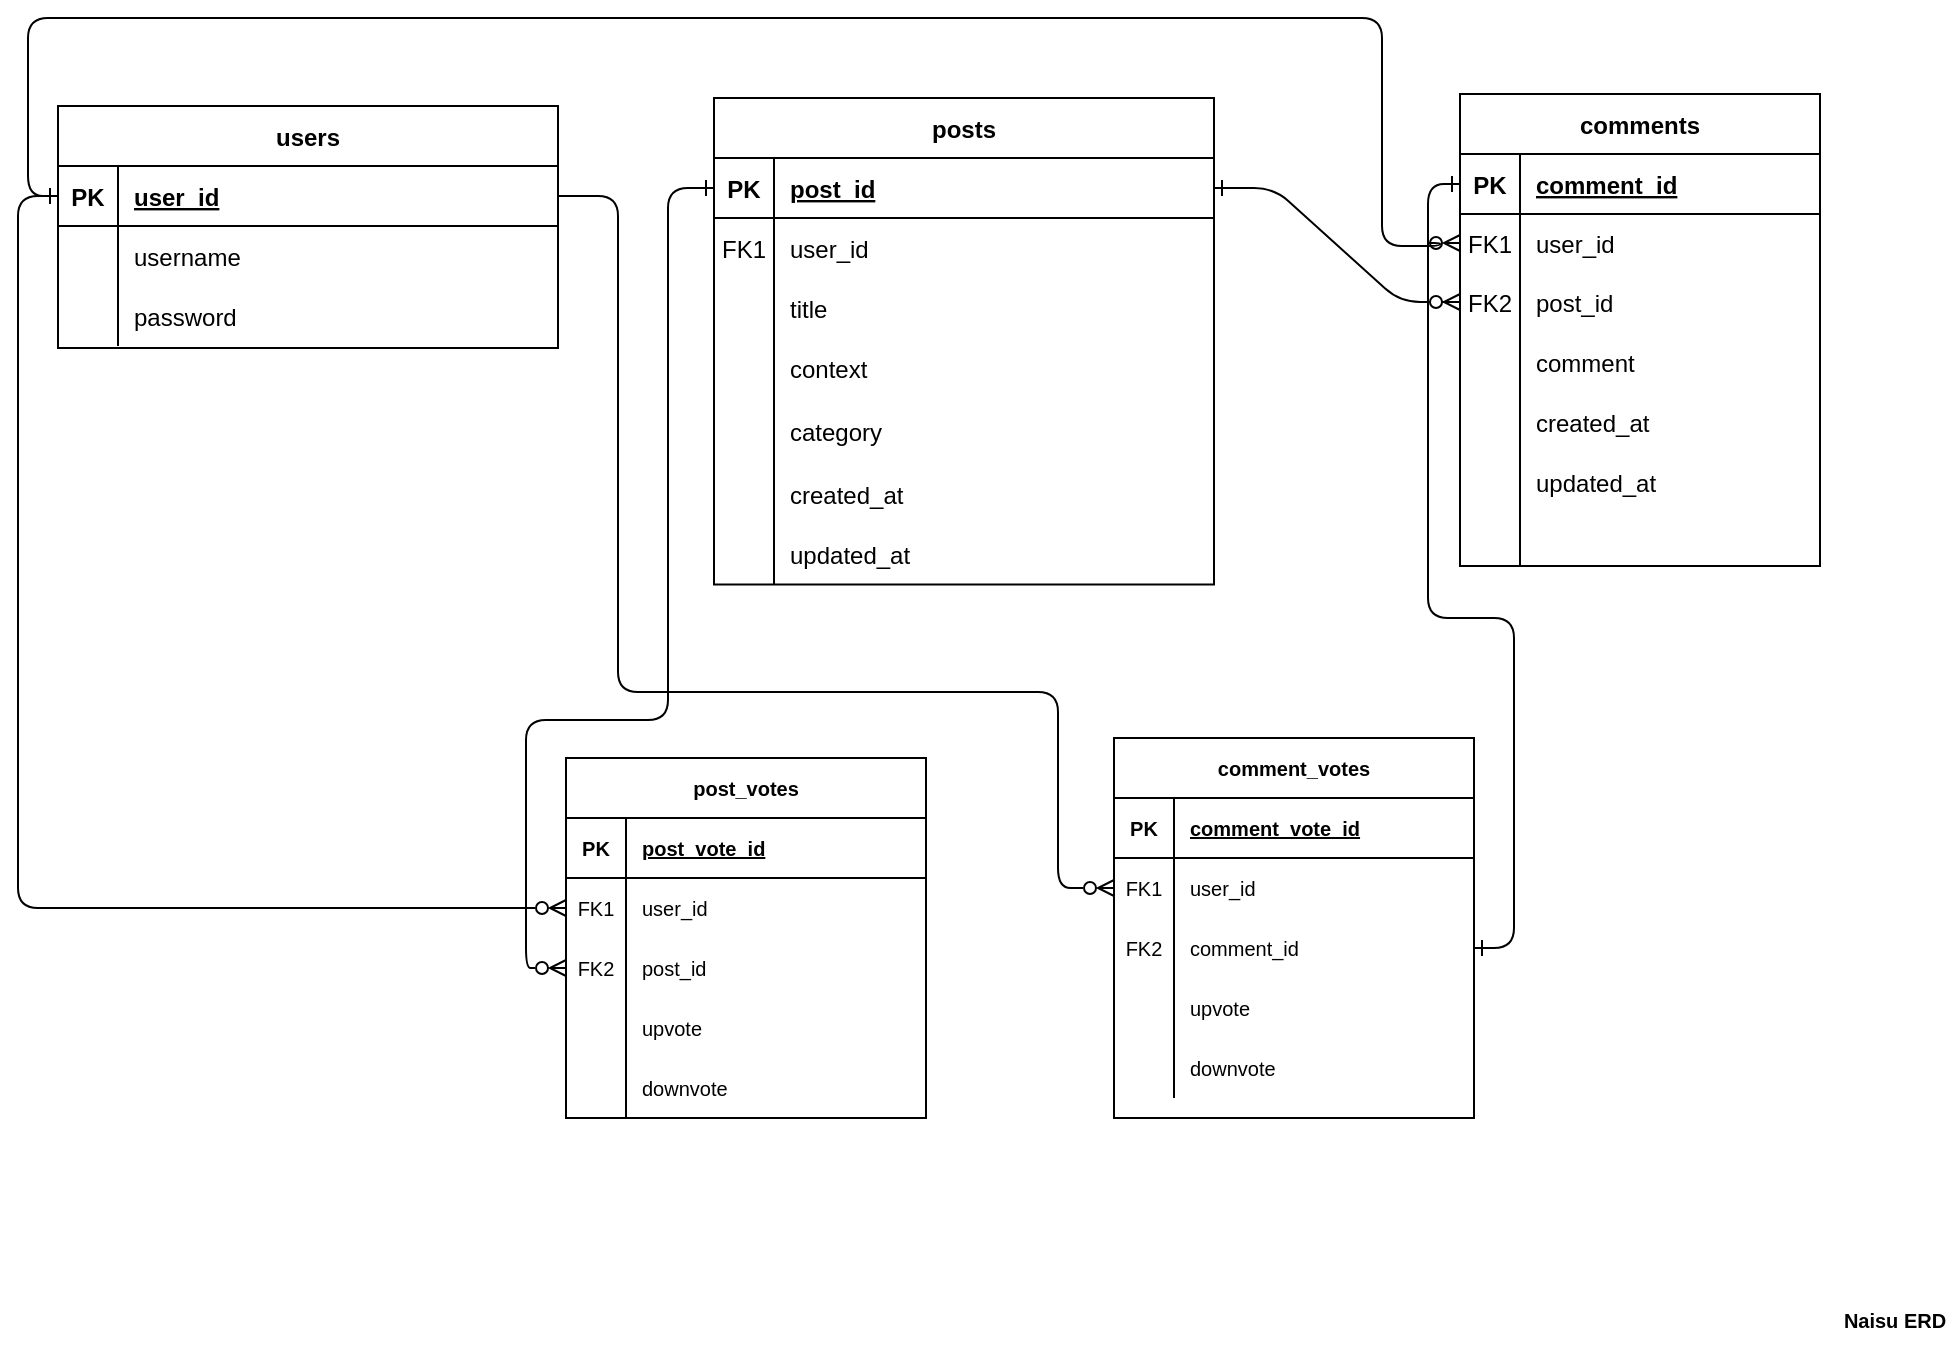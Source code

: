 <mxfile version="20.5.1" type="github">
  <diagram id="R2lEEEUBdFMjLlhIrx00" name="Page-1">
    <mxGraphModel dx="1069" dy="570" grid="0" gridSize="10" guides="1" tooltips="1" connect="1" arrows="1" fold="1" page="1" pageScale="1" pageWidth="1169" pageHeight="827" math="0" shadow="0" extFonts="Permanent Marker^https://fonts.googleapis.com/css?family=Permanent+Marker">
      <root>
        <mxCell id="0" />
        <mxCell id="1" parent="0" />
        <mxCell id="C-vyLk0tnHw3VtMMgP7b-12" value="" style="edgeStyle=entityRelationEdgeStyle;endArrow=ERzeroToMany;startArrow=ERone;endFill=1;startFill=0;" parent="1" source="C-vyLk0tnHw3VtMMgP7b-3" target="EDgU0ChwDYXSACMN1aOA-59" edge="1">
          <mxGeometry width="100" height="100" relative="1" as="geometry">
            <mxPoint x="651" y="283" as="sourcePoint" />
            <mxPoint x="1031.0" y="638" as="targetPoint" />
          </mxGeometry>
        </mxCell>
        <mxCell id="C-vyLk0tnHw3VtMMgP7b-2" value="posts" style="shape=table;startSize=30;container=1;collapsible=1;childLayout=tableLayout;fixedRows=1;rowLines=0;fontStyle=1;align=center;resizeLast=1;" parent="1" vertex="1">
          <mxGeometry x="486" y="164" width="250" height="243.25" as="geometry" />
        </mxCell>
        <mxCell id="C-vyLk0tnHw3VtMMgP7b-3" value="" style="shape=partialRectangle;collapsible=0;dropTarget=0;pointerEvents=0;fillColor=none;points=[[0,0.5],[1,0.5]];portConstraint=eastwest;top=0;left=0;right=0;bottom=1;" parent="C-vyLk0tnHw3VtMMgP7b-2" vertex="1">
          <mxGeometry y="30" width="250" height="30" as="geometry" />
        </mxCell>
        <mxCell id="C-vyLk0tnHw3VtMMgP7b-4" value="PK" style="shape=partialRectangle;overflow=hidden;connectable=0;fillColor=none;top=0;left=0;bottom=0;right=0;fontStyle=1;" parent="C-vyLk0tnHw3VtMMgP7b-3" vertex="1">
          <mxGeometry width="30" height="30" as="geometry">
            <mxRectangle width="30" height="30" as="alternateBounds" />
          </mxGeometry>
        </mxCell>
        <mxCell id="C-vyLk0tnHw3VtMMgP7b-5" value="post_id" style="shape=partialRectangle;overflow=hidden;connectable=0;fillColor=none;top=0;left=0;bottom=0;right=0;align=left;spacingLeft=6;fontStyle=5;" parent="C-vyLk0tnHw3VtMMgP7b-3" vertex="1">
          <mxGeometry x="30" width="220" height="30" as="geometry">
            <mxRectangle width="220" height="30" as="alternateBounds" />
          </mxGeometry>
        </mxCell>
        <mxCell id="C-vyLk0tnHw3VtMMgP7b-6" value="" style="shape=partialRectangle;collapsible=0;dropTarget=0;pointerEvents=0;fillColor=none;points=[[0,0.5],[1,0.5]];portConstraint=eastwest;top=0;left=0;right=0;bottom=0;" parent="C-vyLk0tnHw3VtMMgP7b-2" vertex="1">
          <mxGeometry y="60" width="250" height="30" as="geometry" />
        </mxCell>
        <mxCell id="C-vyLk0tnHw3VtMMgP7b-7" value="FK1" style="shape=partialRectangle;overflow=hidden;connectable=0;fillColor=none;top=0;left=0;bottom=0;right=0;" parent="C-vyLk0tnHw3VtMMgP7b-6" vertex="1">
          <mxGeometry width="30" height="30" as="geometry">
            <mxRectangle width="30" height="30" as="alternateBounds" />
          </mxGeometry>
        </mxCell>
        <mxCell id="C-vyLk0tnHw3VtMMgP7b-8" value="user_id" style="shape=partialRectangle;overflow=hidden;connectable=0;fillColor=none;top=0;left=0;bottom=0;right=0;align=left;spacingLeft=6;" parent="C-vyLk0tnHw3VtMMgP7b-6" vertex="1">
          <mxGeometry x="30" width="220" height="30" as="geometry">
            <mxRectangle width="220" height="30" as="alternateBounds" />
          </mxGeometry>
        </mxCell>
        <mxCell id="C-vyLk0tnHw3VtMMgP7b-9" value="" style="shape=partialRectangle;collapsible=0;dropTarget=0;pointerEvents=0;fillColor=none;points=[[0,0.5],[1,0.5]];portConstraint=eastwest;top=0;left=0;right=0;bottom=0;" parent="C-vyLk0tnHw3VtMMgP7b-2" vertex="1">
          <mxGeometry y="90" width="250" height="30" as="geometry" />
        </mxCell>
        <mxCell id="C-vyLk0tnHw3VtMMgP7b-10" value="" style="shape=partialRectangle;overflow=hidden;connectable=0;fillColor=none;top=0;left=0;bottom=0;right=0;" parent="C-vyLk0tnHw3VtMMgP7b-9" vertex="1">
          <mxGeometry width="30" height="30" as="geometry">
            <mxRectangle width="30" height="30" as="alternateBounds" />
          </mxGeometry>
        </mxCell>
        <mxCell id="C-vyLk0tnHw3VtMMgP7b-11" value="title" style="shape=partialRectangle;overflow=hidden;connectable=0;fillColor=none;top=0;left=0;bottom=0;right=0;align=left;spacingLeft=6;" parent="C-vyLk0tnHw3VtMMgP7b-9" vertex="1">
          <mxGeometry x="30" width="220" height="30" as="geometry">
            <mxRectangle width="220" height="30" as="alternateBounds" />
          </mxGeometry>
        </mxCell>
        <mxCell id="EDgU0ChwDYXSACMN1aOA-17" value="" style="shape=tableRow;horizontal=0;startSize=0;swimlaneHead=0;swimlaneBody=0;fillColor=none;collapsible=0;dropTarget=0;points=[[0,0.5],[1,0.5]];portConstraint=eastwest;top=0;left=0;right=0;bottom=0;" parent="C-vyLk0tnHw3VtMMgP7b-2" vertex="1">
          <mxGeometry y="120" width="250" height="30" as="geometry" />
        </mxCell>
        <mxCell id="EDgU0ChwDYXSACMN1aOA-18" value="" style="shape=partialRectangle;connectable=0;fillColor=none;top=0;left=0;bottom=0;right=0;editable=1;overflow=hidden;" parent="EDgU0ChwDYXSACMN1aOA-17" vertex="1">
          <mxGeometry width="30" height="30" as="geometry">
            <mxRectangle width="30" height="30" as="alternateBounds" />
          </mxGeometry>
        </mxCell>
        <mxCell id="EDgU0ChwDYXSACMN1aOA-19" value="context" style="shape=partialRectangle;connectable=0;fillColor=none;top=0;left=0;bottom=0;right=0;align=left;spacingLeft=6;overflow=hidden;" parent="EDgU0ChwDYXSACMN1aOA-17" vertex="1">
          <mxGeometry x="30" width="220" height="30" as="geometry">
            <mxRectangle width="220" height="30" as="alternateBounds" />
          </mxGeometry>
        </mxCell>
        <mxCell id="EDgU0ChwDYXSACMN1aOA-46" value="" style="shape=tableRow;horizontal=0;startSize=0;swimlaneHead=0;swimlaneBody=0;fillColor=none;collapsible=0;dropTarget=0;points=[[0,0.5],[1,0.5]];portConstraint=eastwest;top=0;left=0;right=0;bottom=0;" parent="C-vyLk0tnHw3VtMMgP7b-2" vertex="1">
          <mxGeometry y="150" width="250" height="33" as="geometry" />
        </mxCell>
        <mxCell id="EDgU0ChwDYXSACMN1aOA-47" value="" style="shape=partialRectangle;connectable=0;fillColor=none;top=0;left=0;bottom=0;right=0;editable=1;overflow=hidden;" parent="EDgU0ChwDYXSACMN1aOA-46" vertex="1">
          <mxGeometry width="30" height="33" as="geometry">
            <mxRectangle width="30" height="33" as="alternateBounds" />
          </mxGeometry>
        </mxCell>
        <mxCell id="EDgU0ChwDYXSACMN1aOA-48" value="category" style="shape=partialRectangle;connectable=0;fillColor=none;top=0;left=0;bottom=0;right=0;align=left;spacingLeft=6;overflow=hidden;" parent="EDgU0ChwDYXSACMN1aOA-46" vertex="1">
          <mxGeometry x="30" width="220" height="33" as="geometry">
            <mxRectangle width="220" height="33" as="alternateBounds" />
          </mxGeometry>
        </mxCell>
        <mxCell id="EDgU0ChwDYXSACMN1aOA-37" value="" style="shape=tableRow;horizontal=0;startSize=0;swimlaneHead=0;swimlaneBody=0;fillColor=none;collapsible=0;dropTarget=0;points=[[0,0.5],[1,0.5]];portConstraint=eastwest;top=0;left=0;right=0;bottom=0;" parent="C-vyLk0tnHw3VtMMgP7b-2" vertex="1">
          <mxGeometry y="183" width="250" height="30" as="geometry" />
        </mxCell>
        <mxCell id="EDgU0ChwDYXSACMN1aOA-38" value="" style="shape=partialRectangle;connectable=0;fillColor=none;top=0;left=0;bottom=0;right=0;editable=1;overflow=hidden;" parent="EDgU0ChwDYXSACMN1aOA-37" vertex="1">
          <mxGeometry width="30" height="30" as="geometry">
            <mxRectangle width="30" height="30" as="alternateBounds" />
          </mxGeometry>
        </mxCell>
        <mxCell id="EDgU0ChwDYXSACMN1aOA-39" value="created_at" style="shape=partialRectangle;connectable=0;fillColor=none;top=0;left=0;bottom=0;right=0;align=left;spacingLeft=6;overflow=hidden;" parent="EDgU0ChwDYXSACMN1aOA-37" vertex="1">
          <mxGeometry x="30" width="220" height="30" as="geometry">
            <mxRectangle width="220" height="30" as="alternateBounds" />
          </mxGeometry>
        </mxCell>
        <mxCell id="EDgU0ChwDYXSACMN1aOA-40" value="" style="shape=tableRow;horizontal=0;startSize=0;swimlaneHead=0;swimlaneBody=0;fillColor=none;collapsible=0;dropTarget=0;points=[[0,0.5],[1,0.5]];portConstraint=eastwest;top=0;left=0;right=0;bottom=0;" parent="C-vyLk0tnHw3VtMMgP7b-2" vertex="1">
          <mxGeometry y="213" width="250" height="30" as="geometry" />
        </mxCell>
        <mxCell id="EDgU0ChwDYXSACMN1aOA-41" value="" style="shape=partialRectangle;connectable=0;fillColor=none;top=0;left=0;bottom=0;right=0;editable=1;overflow=hidden;" parent="EDgU0ChwDYXSACMN1aOA-40" vertex="1">
          <mxGeometry width="30" height="30" as="geometry">
            <mxRectangle width="30" height="30" as="alternateBounds" />
          </mxGeometry>
        </mxCell>
        <mxCell id="EDgU0ChwDYXSACMN1aOA-42" value="updated_at" style="shape=partialRectangle;connectable=0;fillColor=none;top=0;left=0;bottom=0;right=0;align=left;spacingLeft=6;overflow=hidden;" parent="EDgU0ChwDYXSACMN1aOA-40" vertex="1">
          <mxGeometry x="30" width="220" height="30" as="geometry">
            <mxRectangle width="220" height="30" as="alternateBounds" />
          </mxGeometry>
        </mxCell>
        <mxCell id="C-vyLk0tnHw3VtMMgP7b-23" value="users" style="shape=table;startSize=30;container=1;collapsible=1;childLayout=tableLayout;fixedRows=1;rowLines=0;fontStyle=1;align=center;resizeLast=1;" parent="1" vertex="1">
          <mxGeometry x="158" y="168" width="250" height="121" as="geometry" />
        </mxCell>
        <mxCell id="C-vyLk0tnHw3VtMMgP7b-24" value="" style="shape=partialRectangle;collapsible=0;dropTarget=0;pointerEvents=0;fillColor=none;points=[[0,0.5],[1,0.5]];portConstraint=eastwest;top=0;left=0;right=0;bottom=1;" parent="C-vyLk0tnHw3VtMMgP7b-23" vertex="1">
          <mxGeometry y="30" width="250" height="30" as="geometry" />
        </mxCell>
        <mxCell id="C-vyLk0tnHw3VtMMgP7b-25" value="PK" style="shape=partialRectangle;overflow=hidden;connectable=0;fillColor=none;top=0;left=0;bottom=0;right=0;fontStyle=1;" parent="C-vyLk0tnHw3VtMMgP7b-24" vertex="1">
          <mxGeometry width="30" height="30" as="geometry">
            <mxRectangle width="30" height="30" as="alternateBounds" />
          </mxGeometry>
        </mxCell>
        <mxCell id="C-vyLk0tnHw3VtMMgP7b-26" value="user_id" style="shape=partialRectangle;overflow=hidden;connectable=0;fillColor=none;top=0;left=0;bottom=0;right=0;align=left;spacingLeft=6;fontStyle=5;" parent="C-vyLk0tnHw3VtMMgP7b-24" vertex="1">
          <mxGeometry x="30" width="220" height="30" as="geometry">
            <mxRectangle width="220" height="30" as="alternateBounds" />
          </mxGeometry>
        </mxCell>
        <mxCell id="C-vyLk0tnHw3VtMMgP7b-27" value="" style="shape=partialRectangle;collapsible=0;dropTarget=0;pointerEvents=0;fillColor=none;points=[[0,0.5],[1,0.5]];portConstraint=eastwest;top=0;left=0;right=0;bottom=0;" parent="C-vyLk0tnHw3VtMMgP7b-23" vertex="1">
          <mxGeometry y="60" width="250" height="30" as="geometry" />
        </mxCell>
        <mxCell id="C-vyLk0tnHw3VtMMgP7b-28" value="" style="shape=partialRectangle;overflow=hidden;connectable=0;fillColor=none;top=0;left=0;bottom=0;right=0;" parent="C-vyLk0tnHw3VtMMgP7b-27" vertex="1">
          <mxGeometry width="30" height="30" as="geometry">
            <mxRectangle width="30" height="30" as="alternateBounds" />
          </mxGeometry>
        </mxCell>
        <mxCell id="C-vyLk0tnHw3VtMMgP7b-29" value="username" style="shape=partialRectangle;overflow=hidden;connectable=0;fillColor=none;top=0;left=0;bottom=0;right=0;align=left;spacingLeft=6;" parent="C-vyLk0tnHw3VtMMgP7b-27" vertex="1">
          <mxGeometry x="30" width="220" height="30" as="geometry">
            <mxRectangle width="220" height="30" as="alternateBounds" />
          </mxGeometry>
        </mxCell>
        <mxCell id="EDgU0ChwDYXSACMN1aOA-5" value="" style="shape=tableRow;horizontal=0;startSize=0;swimlaneHead=0;swimlaneBody=0;fillColor=none;collapsible=0;dropTarget=0;points=[[0,0.5],[1,0.5]];portConstraint=eastwest;top=0;left=0;right=0;bottom=0;" parent="C-vyLk0tnHw3VtMMgP7b-23" vertex="1">
          <mxGeometry y="90" width="250" height="30" as="geometry" />
        </mxCell>
        <mxCell id="EDgU0ChwDYXSACMN1aOA-6" value="" style="shape=partialRectangle;connectable=0;fillColor=none;top=0;left=0;bottom=0;right=0;editable=1;overflow=hidden;" parent="EDgU0ChwDYXSACMN1aOA-5" vertex="1">
          <mxGeometry width="30" height="30" as="geometry">
            <mxRectangle width="30" height="30" as="alternateBounds" />
          </mxGeometry>
        </mxCell>
        <mxCell id="EDgU0ChwDYXSACMN1aOA-7" value="password" style="shape=partialRectangle;connectable=0;fillColor=none;top=0;left=0;bottom=0;right=0;align=left;spacingLeft=6;overflow=hidden;" parent="EDgU0ChwDYXSACMN1aOA-5" vertex="1">
          <mxGeometry x="30" width="220" height="30" as="geometry">
            <mxRectangle width="220" height="30" as="alternateBounds" />
          </mxGeometry>
        </mxCell>
        <mxCell id="EDgU0ChwDYXSACMN1aOA-24" value="comments" style="shape=table;startSize=30;container=1;collapsible=1;childLayout=tableLayout;fixedRows=1;rowLines=0;fontStyle=1;align=center;resizeLast=1;" parent="1" vertex="1">
          <mxGeometry x="859" y="162" width="180" height="236" as="geometry" />
        </mxCell>
        <mxCell id="EDgU0ChwDYXSACMN1aOA-25" value="" style="shape=tableRow;horizontal=0;startSize=0;swimlaneHead=0;swimlaneBody=0;fillColor=none;collapsible=0;dropTarget=0;points=[[0,0.5],[1,0.5]];portConstraint=eastwest;top=0;left=0;right=0;bottom=1;" parent="EDgU0ChwDYXSACMN1aOA-24" vertex="1">
          <mxGeometry y="30" width="180" height="30" as="geometry" />
        </mxCell>
        <mxCell id="EDgU0ChwDYXSACMN1aOA-26" value="PK" style="shape=partialRectangle;connectable=0;fillColor=none;top=0;left=0;bottom=0;right=0;fontStyle=1;overflow=hidden;" parent="EDgU0ChwDYXSACMN1aOA-25" vertex="1">
          <mxGeometry width="30" height="30" as="geometry">
            <mxRectangle width="30" height="30" as="alternateBounds" />
          </mxGeometry>
        </mxCell>
        <mxCell id="EDgU0ChwDYXSACMN1aOA-27" value="comment_id" style="shape=partialRectangle;connectable=0;fillColor=none;top=0;left=0;bottom=0;right=0;align=left;spacingLeft=6;fontStyle=5;overflow=hidden;" parent="EDgU0ChwDYXSACMN1aOA-25" vertex="1">
          <mxGeometry x="30" width="150" height="30" as="geometry">
            <mxRectangle width="150" height="30" as="alternateBounds" />
          </mxGeometry>
        </mxCell>
        <mxCell id="EDgU0ChwDYXSACMN1aOA-55" value="" style="shape=tableRow;horizontal=0;startSize=0;swimlaneHead=0;swimlaneBody=0;fillColor=none;collapsible=0;dropTarget=0;points=[[0,0.5],[1,0.5]];portConstraint=eastwest;top=0;left=0;right=0;bottom=0;" parent="EDgU0ChwDYXSACMN1aOA-24" vertex="1">
          <mxGeometry y="60" width="180" height="29" as="geometry" />
        </mxCell>
        <mxCell id="EDgU0ChwDYXSACMN1aOA-56" value="FK1" style="shape=partialRectangle;connectable=0;fillColor=none;top=0;left=0;bottom=0;right=0;editable=1;overflow=hidden;" parent="EDgU0ChwDYXSACMN1aOA-55" vertex="1">
          <mxGeometry width="30" height="29" as="geometry">
            <mxRectangle width="30" height="29" as="alternateBounds" />
          </mxGeometry>
        </mxCell>
        <mxCell id="EDgU0ChwDYXSACMN1aOA-57" value="user_id" style="shape=partialRectangle;connectable=0;fillColor=none;top=0;left=0;bottom=0;right=0;align=left;spacingLeft=6;overflow=hidden;" parent="EDgU0ChwDYXSACMN1aOA-55" vertex="1">
          <mxGeometry x="30" width="150" height="29" as="geometry">
            <mxRectangle width="150" height="29" as="alternateBounds" />
          </mxGeometry>
        </mxCell>
        <mxCell id="EDgU0ChwDYXSACMN1aOA-59" value="" style="shape=tableRow;horizontal=0;startSize=0;swimlaneHead=0;swimlaneBody=0;fillColor=none;collapsible=0;dropTarget=0;points=[[0,0.5],[1,0.5]];portConstraint=eastwest;top=0;left=0;right=0;bottom=0;" parent="EDgU0ChwDYXSACMN1aOA-24" vertex="1">
          <mxGeometry y="89" width="180" height="30" as="geometry" />
        </mxCell>
        <mxCell id="EDgU0ChwDYXSACMN1aOA-60" value="FK2" style="shape=partialRectangle;connectable=0;fillColor=none;top=0;left=0;bottom=0;right=0;fontStyle=0;overflow=hidden;" parent="EDgU0ChwDYXSACMN1aOA-59" vertex="1">
          <mxGeometry width="30" height="30" as="geometry">
            <mxRectangle width="30" height="30" as="alternateBounds" />
          </mxGeometry>
        </mxCell>
        <mxCell id="EDgU0ChwDYXSACMN1aOA-61" value="post_id" style="shape=partialRectangle;connectable=0;fillColor=none;top=0;left=0;bottom=0;right=0;align=left;spacingLeft=6;fontStyle=0;overflow=hidden;" parent="EDgU0ChwDYXSACMN1aOA-59" vertex="1">
          <mxGeometry x="30" width="150" height="30" as="geometry">
            <mxRectangle width="150" height="30" as="alternateBounds" />
          </mxGeometry>
        </mxCell>
        <mxCell id="EDgU0ChwDYXSACMN1aOA-31" value="" style="shape=tableRow;horizontal=0;startSize=0;swimlaneHead=0;swimlaneBody=0;fillColor=none;collapsible=0;dropTarget=0;points=[[0,0.5],[1,0.5]];portConstraint=eastwest;top=0;left=0;right=0;bottom=0;" parent="EDgU0ChwDYXSACMN1aOA-24" vertex="1">
          <mxGeometry y="119" width="180" height="30" as="geometry" />
        </mxCell>
        <mxCell id="EDgU0ChwDYXSACMN1aOA-32" value="" style="shape=partialRectangle;connectable=0;fillColor=none;top=0;left=0;bottom=0;right=0;editable=1;overflow=hidden;" parent="EDgU0ChwDYXSACMN1aOA-31" vertex="1">
          <mxGeometry width="30" height="30" as="geometry">
            <mxRectangle width="30" height="30" as="alternateBounds" />
          </mxGeometry>
        </mxCell>
        <mxCell id="EDgU0ChwDYXSACMN1aOA-33" value="comment" style="shape=partialRectangle;connectable=0;fillColor=none;top=0;left=0;bottom=0;right=0;align=left;spacingLeft=6;overflow=hidden;" parent="EDgU0ChwDYXSACMN1aOA-31" vertex="1">
          <mxGeometry x="30" width="150" height="30" as="geometry">
            <mxRectangle width="150" height="30" as="alternateBounds" />
          </mxGeometry>
        </mxCell>
        <mxCell id="EDgU0ChwDYXSACMN1aOA-49" value="" style="shape=tableRow;horizontal=0;startSize=0;swimlaneHead=0;swimlaneBody=0;fillColor=none;collapsible=0;dropTarget=0;points=[[0,0.5],[1,0.5]];portConstraint=eastwest;top=0;left=0;right=0;bottom=0;" parent="EDgU0ChwDYXSACMN1aOA-24" vertex="1">
          <mxGeometry y="149" width="180" height="30" as="geometry" />
        </mxCell>
        <mxCell id="EDgU0ChwDYXSACMN1aOA-50" value="" style="shape=partialRectangle;connectable=0;fillColor=none;top=0;left=0;bottom=0;right=0;editable=1;overflow=hidden;" parent="EDgU0ChwDYXSACMN1aOA-49" vertex="1">
          <mxGeometry width="30" height="30" as="geometry">
            <mxRectangle width="30" height="30" as="alternateBounds" />
          </mxGeometry>
        </mxCell>
        <mxCell id="EDgU0ChwDYXSACMN1aOA-51" value="created_at" style="shape=partialRectangle;connectable=0;fillColor=none;top=0;left=0;bottom=0;right=0;align=left;spacingLeft=6;overflow=hidden;" parent="EDgU0ChwDYXSACMN1aOA-49" vertex="1">
          <mxGeometry x="30" width="150" height="30" as="geometry">
            <mxRectangle width="150" height="30" as="alternateBounds" />
          </mxGeometry>
        </mxCell>
        <mxCell id="EDgU0ChwDYXSACMN1aOA-52" value="" style="shape=tableRow;horizontal=0;startSize=0;swimlaneHead=0;swimlaneBody=0;fillColor=none;collapsible=0;dropTarget=0;points=[[0,0.5],[1,0.5]];portConstraint=eastwest;top=0;left=0;right=0;bottom=0;" parent="EDgU0ChwDYXSACMN1aOA-24" vertex="1">
          <mxGeometry y="179" width="180" height="30" as="geometry" />
        </mxCell>
        <mxCell id="EDgU0ChwDYXSACMN1aOA-53" value="" style="shape=partialRectangle;connectable=0;fillColor=none;top=0;left=0;bottom=0;right=0;editable=1;overflow=hidden;" parent="EDgU0ChwDYXSACMN1aOA-52" vertex="1">
          <mxGeometry width="30" height="30" as="geometry">
            <mxRectangle width="30" height="30" as="alternateBounds" />
          </mxGeometry>
        </mxCell>
        <mxCell id="EDgU0ChwDYXSACMN1aOA-54" value="updated_at" style="shape=partialRectangle;connectable=0;fillColor=none;top=0;left=0;bottom=0;right=0;align=left;spacingLeft=6;overflow=hidden;" parent="EDgU0ChwDYXSACMN1aOA-52" vertex="1">
          <mxGeometry x="30" width="150" height="30" as="geometry">
            <mxRectangle width="150" height="30" as="alternateBounds" />
          </mxGeometry>
        </mxCell>
        <mxCell id="EDgU0ChwDYXSACMN1aOA-34" value="" style="shape=tableRow;horizontal=0;startSize=0;swimlaneHead=0;swimlaneBody=0;fillColor=none;collapsible=0;dropTarget=0;points=[[0,0.5],[1,0.5]];portConstraint=eastwest;top=0;left=0;right=0;bottom=0;" parent="EDgU0ChwDYXSACMN1aOA-24" vertex="1">
          <mxGeometry y="209" width="180" height="27" as="geometry" />
        </mxCell>
        <mxCell id="EDgU0ChwDYXSACMN1aOA-35" value="" style="shape=partialRectangle;connectable=0;fillColor=none;top=0;left=0;bottom=0;right=0;editable=1;overflow=hidden;" parent="EDgU0ChwDYXSACMN1aOA-34" vertex="1">
          <mxGeometry width="30" height="27" as="geometry">
            <mxRectangle width="30" height="27" as="alternateBounds" />
          </mxGeometry>
        </mxCell>
        <mxCell id="EDgU0ChwDYXSACMN1aOA-36" value="" style="shape=partialRectangle;connectable=0;fillColor=none;top=0;left=0;bottom=0;right=0;align=left;spacingLeft=6;overflow=hidden;" parent="EDgU0ChwDYXSACMN1aOA-34" vertex="1">
          <mxGeometry x="30" width="150" height="27" as="geometry">
            <mxRectangle width="150" height="27" as="alternateBounds" />
          </mxGeometry>
        </mxCell>
        <mxCell id="EDgU0ChwDYXSACMN1aOA-58" style="edgeStyle=orthogonalEdgeStyle;rounded=1;orthogonalLoop=1;jettySize=auto;html=1;exitX=0;exitY=0.5;exitDx=0;exitDy=0;startArrow=ERone;startFill=0;endArrow=ERzeroToMany;endFill=0;elbow=vertical;entryX=0;entryY=0.5;entryDx=0;entryDy=0;" parent="1" source="C-vyLk0tnHw3VtMMgP7b-24" target="EDgU0ChwDYXSACMN1aOA-55" edge="1">
          <mxGeometry relative="1" as="geometry">
            <Array as="points">
              <mxPoint x="143" y="213" />
              <mxPoint x="143" y="124" />
              <mxPoint x="820" y="124" />
              <mxPoint x="820" y="238" />
              <mxPoint x="849" y="238" />
            </Array>
            <mxPoint x="857" y="284" as="targetPoint" />
          </mxGeometry>
        </mxCell>
        <mxCell id="EDgU0ChwDYXSACMN1aOA-88" value="Naisu ERD" style="text;strokeColor=none;fillColor=none;html=1;fontSize=10;fontStyle=1;verticalAlign=middle;align=center;glass=0;fontFamily=Helvetica;" parent="1" vertex="1">
          <mxGeometry x="1043" y="762" width="65" height="26" as="geometry" />
        </mxCell>
        <mxCell id="EDgU0ChwDYXSACMN1aOA-90" value="post_votes" style="shape=table;startSize=30;container=1;collapsible=1;childLayout=tableLayout;fixedRows=1;rowLines=0;fontStyle=1;align=center;resizeLast=1;glass=0;fontFamily=Helvetica;fontSize=10;" parent="1" vertex="1">
          <mxGeometry x="412" y="494" width="180" height="180" as="geometry" />
        </mxCell>
        <mxCell id="EDgU0ChwDYXSACMN1aOA-91" value="" style="shape=tableRow;horizontal=0;startSize=0;swimlaneHead=0;swimlaneBody=0;fillColor=none;collapsible=0;dropTarget=0;points=[[0,0.5],[1,0.5]];portConstraint=eastwest;top=0;left=0;right=0;bottom=1;glass=0;fontFamily=Helvetica;fontSize=10;" parent="EDgU0ChwDYXSACMN1aOA-90" vertex="1">
          <mxGeometry y="30" width="180" height="30" as="geometry" />
        </mxCell>
        <mxCell id="EDgU0ChwDYXSACMN1aOA-92" value="PK" style="shape=partialRectangle;connectable=0;fillColor=none;top=0;left=0;bottom=0;right=0;fontStyle=1;overflow=hidden;glass=0;fontFamily=Helvetica;fontSize=10;" parent="EDgU0ChwDYXSACMN1aOA-91" vertex="1">
          <mxGeometry width="30" height="30" as="geometry">
            <mxRectangle width="30" height="30" as="alternateBounds" />
          </mxGeometry>
        </mxCell>
        <mxCell id="EDgU0ChwDYXSACMN1aOA-93" value="post_vote_id" style="shape=partialRectangle;connectable=0;fillColor=none;top=0;left=0;bottom=0;right=0;align=left;spacingLeft=6;fontStyle=5;overflow=hidden;glass=0;fontFamily=Helvetica;fontSize=10;" parent="EDgU0ChwDYXSACMN1aOA-91" vertex="1">
          <mxGeometry x="30" width="150" height="30" as="geometry">
            <mxRectangle width="150" height="30" as="alternateBounds" />
          </mxGeometry>
        </mxCell>
        <mxCell id="EDgU0ChwDYXSACMN1aOA-94" value="" style="shape=tableRow;horizontal=0;startSize=0;swimlaneHead=0;swimlaneBody=0;fillColor=none;collapsible=0;dropTarget=0;points=[[0,0.5],[1,0.5]];portConstraint=eastwest;top=0;left=0;right=0;bottom=0;glass=0;fontFamily=Helvetica;fontSize=10;" parent="EDgU0ChwDYXSACMN1aOA-90" vertex="1">
          <mxGeometry y="60" width="180" height="30" as="geometry" />
        </mxCell>
        <mxCell id="EDgU0ChwDYXSACMN1aOA-95" value="FK1" style="shape=partialRectangle;connectable=0;fillColor=none;top=0;left=0;bottom=0;right=0;editable=1;overflow=hidden;glass=0;fontFamily=Helvetica;fontSize=10;" parent="EDgU0ChwDYXSACMN1aOA-94" vertex="1">
          <mxGeometry width="30" height="30" as="geometry">
            <mxRectangle width="30" height="30" as="alternateBounds" />
          </mxGeometry>
        </mxCell>
        <mxCell id="EDgU0ChwDYXSACMN1aOA-96" value="user_id" style="shape=partialRectangle;connectable=0;fillColor=none;top=0;left=0;bottom=0;right=0;align=left;spacingLeft=6;overflow=hidden;glass=0;fontFamily=Helvetica;fontSize=10;" parent="EDgU0ChwDYXSACMN1aOA-94" vertex="1">
          <mxGeometry x="30" width="150" height="30" as="geometry">
            <mxRectangle width="150" height="30" as="alternateBounds" />
          </mxGeometry>
        </mxCell>
        <mxCell id="EDgU0ChwDYXSACMN1aOA-97" value="" style="shape=tableRow;horizontal=0;startSize=0;swimlaneHead=0;swimlaneBody=0;fillColor=none;collapsible=0;dropTarget=0;points=[[0,0.5],[1,0.5]];portConstraint=eastwest;top=0;left=0;right=0;bottom=0;glass=0;fontFamily=Helvetica;fontSize=10;" parent="EDgU0ChwDYXSACMN1aOA-90" vertex="1">
          <mxGeometry y="90" width="180" height="30" as="geometry" />
        </mxCell>
        <mxCell id="EDgU0ChwDYXSACMN1aOA-98" value="FK2" style="shape=partialRectangle;connectable=0;fillColor=none;top=0;left=0;bottom=0;right=0;editable=1;overflow=hidden;glass=0;fontFamily=Helvetica;fontSize=10;" parent="EDgU0ChwDYXSACMN1aOA-97" vertex="1">
          <mxGeometry width="30" height="30" as="geometry">
            <mxRectangle width="30" height="30" as="alternateBounds" />
          </mxGeometry>
        </mxCell>
        <mxCell id="EDgU0ChwDYXSACMN1aOA-99" value="post_id" style="shape=partialRectangle;connectable=0;fillColor=none;top=0;left=0;bottom=0;right=0;align=left;spacingLeft=6;overflow=hidden;glass=0;fontFamily=Helvetica;fontSize=10;" parent="EDgU0ChwDYXSACMN1aOA-97" vertex="1">
          <mxGeometry x="30" width="150" height="30" as="geometry">
            <mxRectangle width="150" height="30" as="alternateBounds" />
          </mxGeometry>
        </mxCell>
        <mxCell id="EDgU0ChwDYXSACMN1aOA-100" value="" style="shape=tableRow;horizontal=0;startSize=0;swimlaneHead=0;swimlaneBody=0;fillColor=none;collapsible=0;dropTarget=0;points=[[0,0.5],[1,0.5]];portConstraint=eastwest;top=0;left=0;right=0;bottom=0;glass=0;fontFamily=Helvetica;fontSize=10;" parent="EDgU0ChwDYXSACMN1aOA-90" vertex="1">
          <mxGeometry y="120" width="180" height="30" as="geometry" />
        </mxCell>
        <mxCell id="EDgU0ChwDYXSACMN1aOA-101" value="" style="shape=partialRectangle;connectable=0;fillColor=none;top=0;left=0;bottom=0;right=0;editable=1;overflow=hidden;glass=0;fontFamily=Helvetica;fontSize=10;" parent="EDgU0ChwDYXSACMN1aOA-100" vertex="1">
          <mxGeometry width="30" height="30" as="geometry">
            <mxRectangle width="30" height="30" as="alternateBounds" />
          </mxGeometry>
        </mxCell>
        <mxCell id="EDgU0ChwDYXSACMN1aOA-102" value="upvote" style="shape=partialRectangle;connectable=0;fillColor=none;top=0;left=0;bottom=0;right=0;align=left;spacingLeft=6;overflow=hidden;glass=0;fontFamily=Helvetica;fontSize=10;" parent="EDgU0ChwDYXSACMN1aOA-100" vertex="1">
          <mxGeometry x="30" width="150" height="30" as="geometry">
            <mxRectangle width="150" height="30" as="alternateBounds" />
          </mxGeometry>
        </mxCell>
        <mxCell id="EDgU0ChwDYXSACMN1aOA-129" value="" style="shape=tableRow;horizontal=0;startSize=0;swimlaneHead=0;swimlaneBody=0;fillColor=none;collapsible=0;dropTarget=0;points=[[0,0.5],[1,0.5]];portConstraint=eastwest;top=0;left=0;right=0;bottom=0;glass=0;fontFamily=Helvetica;fontSize=10;" parent="EDgU0ChwDYXSACMN1aOA-90" vertex="1">
          <mxGeometry y="150" width="180" height="30" as="geometry" />
        </mxCell>
        <mxCell id="EDgU0ChwDYXSACMN1aOA-130" value="" style="shape=partialRectangle;connectable=0;fillColor=none;top=0;left=0;bottom=0;right=0;editable=1;overflow=hidden;glass=0;fontFamily=Helvetica;fontSize=10;" parent="EDgU0ChwDYXSACMN1aOA-129" vertex="1">
          <mxGeometry width="30" height="30" as="geometry">
            <mxRectangle width="30" height="30" as="alternateBounds" />
          </mxGeometry>
        </mxCell>
        <mxCell id="EDgU0ChwDYXSACMN1aOA-131" value="downvote" style="shape=partialRectangle;connectable=0;fillColor=none;top=0;left=0;bottom=0;right=0;align=left;spacingLeft=6;overflow=hidden;glass=0;fontFamily=Helvetica;fontSize=10;" parent="EDgU0ChwDYXSACMN1aOA-129" vertex="1">
          <mxGeometry x="30" width="150" height="30" as="geometry">
            <mxRectangle width="150" height="30" as="alternateBounds" />
          </mxGeometry>
        </mxCell>
        <mxCell id="EDgU0ChwDYXSACMN1aOA-103" value="comment_votes" style="shape=table;startSize=30;container=1;collapsible=1;childLayout=tableLayout;fixedRows=1;rowLines=0;fontStyle=1;align=center;resizeLast=1;glass=0;fontFamily=Helvetica;fontSize=10;" parent="1" vertex="1">
          <mxGeometry x="686" y="484" width="180" height="190" as="geometry" />
        </mxCell>
        <mxCell id="EDgU0ChwDYXSACMN1aOA-104" value="" style="shape=tableRow;horizontal=0;startSize=0;swimlaneHead=0;swimlaneBody=0;fillColor=none;collapsible=0;dropTarget=0;points=[[0,0.5],[1,0.5]];portConstraint=eastwest;top=0;left=0;right=0;bottom=1;glass=0;fontFamily=Helvetica;fontSize=10;" parent="EDgU0ChwDYXSACMN1aOA-103" vertex="1">
          <mxGeometry y="30" width="180" height="30" as="geometry" />
        </mxCell>
        <mxCell id="EDgU0ChwDYXSACMN1aOA-105" value="PK" style="shape=partialRectangle;connectable=0;fillColor=none;top=0;left=0;bottom=0;right=0;fontStyle=1;overflow=hidden;glass=0;fontFamily=Helvetica;fontSize=10;" parent="EDgU0ChwDYXSACMN1aOA-104" vertex="1">
          <mxGeometry width="30" height="30" as="geometry">
            <mxRectangle width="30" height="30" as="alternateBounds" />
          </mxGeometry>
        </mxCell>
        <mxCell id="EDgU0ChwDYXSACMN1aOA-106" value="comment_vote_id" style="shape=partialRectangle;connectable=0;fillColor=none;top=0;left=0;bottom=0;right=0;align=left;spacingLeft=6;fontStyle=5;overflow=hidden;glass=0;fontFamily=Helvetica;fontSize=10;" parent="EDgU0ChwDYXSACMN1aOA-104" vertex="1">
          <mxGeometry x="30" width="150" height="30" as="geometry">
            <mxRectangle width="150" height="30" as="alternateBounds" />
          </mxGeometry>
        </mxCell>
        <mxCell id="EDgU0ChwDYXSACMN1aOA-107" value="" style="shape=tableRow;horizontal=0;startSize=0;swimlaneHead=0;swimlaneBody=0;fillColor=none;collapsible=0;dropTarget=0;points=[[0,0.5],[1,0.5]];portConstraint=eastwest;top=0;left=0;right=0;bottom=0;glass=0;fontFamily=Helvetica;fontSize=10;" parent="EDgU0ChwDYXSACMN1aOA-103" vertex="1">
          <mxGeometry y="60" width="180" height="30" as="geometry" />
        </mxCell>
        <mxCell id="EDgU0ChwDYXSACMN1aOA-108" value="FK1" style="shape=partialRectangle;connectable=0;fillColor=none;top=0;left=0;bottom=0;right=0;editable=1;overflow=hidden;glass=0;fontFamily=Helvetica;fontSize=10;" parent="EDgU0ChwDYXSACMN1aOA-107" vertex="1">
          <mxGeometry width="30" height="30" as="geometry">
            <mxRectangle width="30" height="30" as="alternateBounds" />
          </mxGeometry>
        </mxCell>
        <mxCell id="EDgU0ChwDYXSACMN1aOA-109" value="user_id" style="shape=partialRectangle;connectable=0;fillColor=none;top=0;left=0;bottom=0;right=0;align=left;spacingLeft=6;overflow=hidden;glass=0;fontFamily=Helvetica;fontSize=10;" parent="EDgU0ChwDYXSACMN1aOA-107" vertex="1">
          <mxGeometry x="30" width="150" height="30" as="geometry">
            <mxRectangle width="150" height="30" as="alternateBounds" />
          </mxGeometry>
        </mxCell>
        <mxCell id="EDgU0ChwDYXSACMN1aOA-110" value="" style="shape=tableRow;horizontal=0;startSize=0;swimlaneHead=0;swimlaneBody=0;fillColor=none;collapsible=0;dropTarget=0;points=[[0,0.5],[1,0.5]];portConstraint=eastwest;top=0;left=0;right=0;bottom=0;glass=0;fontFamily=Helvetica;fontSize=10;" parent="EDgU0ChwDYXSACMN1aOA-103" vertex="1">
          <mxGeometry y="90" width="180" height="30" as="geometry" />
        </mxCell>
        <mxCell id="EDgU0ChwDYXSACMN1aOA-111" value="FK2" style="shape=partialRectangle;connectable=0;fillColor=none;top=0;left=0;bottom=0;right=0;editable=1;overflow=hidden;glass=0;fontFamily=Helvetica;fontSize=10;" parent="EDgU0ChwDYXSACMN1aOA-110" vertex="1">
          <mxGeometry width="30" height="30" as="geometry">
            <mxRectangle width="30" height="30" as="alternateBounds" />
          </mxGeometry>
        </mxCell>
        <mxCell id="EDgU0ChwDYXSACMN1aOA-112" value="comment_id" style="shape=partialRectangle;connectable=0;fillColor=none;top=0;left=0;bottom=0;right=0;align=left;spacingLeft=6;overflow=hidden;glass=0;fontFamily=Helvetica;fontSize=10;" parent="EDgU0ChwDYXSACMN1aOA-110" vertex="1">
          <mxGeometry x="30" width="150" height="30" as="geometry">
            <mxRectangle width="150" height="30" as="alternateBounds" />
          </mxGeometry>
        </mxCell>
        <mxCell id="EDgU0ChwDYXSACMN1aOA-135" value="" style="shape=tableRow;horizontal=0;startSize=0;swimlaneHead=0;swimlaneBody=0;fillColor=none;collapsible=0;dropTarget=0;points=[[0,0.5],[1,0.5]];portConstraint=eastwest;top=0;left=0;right=0;bottom=0;glass=0;fontFamily=Helvetica;fontSize=10;" parent="EDgU0ChwDYXSACMN1aOA-103" vertex="1">
          <mxGeometry y="120" width="180" height="30" as="geometry" />
        </mxCell>
        <mxCell id="EDgU0ChwDYXSACMN1aOA-136" value="" style="shape=partialRectangle;connectable=0;fillColor=none;top=0;left=0;bottom=0;right=0;editable=1;overflow=hidden;glass=0;fontFamily=Helvetica;fontSize=10;" parent="EDgU0ChwDYXSACMN1aOA-135" vertex="1">
          <mxGeometry width="30" height="30" as="geometry">
            <mxRectangle width="30" height="30" as="alternateBounds" />
          </mxGeometry>
        </mxCell>
        <mxCell id="EDgU0ChwDYXSACMN1aOA-137" value="upvote" style="shape=partialRectangle;connectable=0;fillColor=none;top=0;left=0;bottom=0;right=0;align=left;spacingLeft=6;overflow=hidden;glass=0;fontFamily=Helvetica;fontSize=10;" parent="EDgU0ChwDYXSACMN1aOA-135" vertex="1">
          <mxGeometry x="30" width="150" height="30" as="geometry">
            <mxRectangle width="150" height="30" as="alternateBounds" />
          </mxGeometry>
        </mxCell>
        <mxCell id="EDgU0ChwDYXSACMN1aOA-113" value="" style="shape=tableRow;horizontal=0;startSize=0;swimlaneHead=0;swimlaneBody=0;fillColor=none;collapsible=0;dropTarget=0;points=[[0,0.5],[1,0.5]];portConstraint=eastwest;top=0;left=0;right=0;bottom=0;glass=0;fontFamily=Helvetica;fontSize=10;" parent="EDgU0ChwDYXSACMN1aOA-103" vertex="1">
          <mxGeometry y="150" width="180" height="30" as="geometry" />
        </mxCell>
        <mxCell id="EDgU0ChwDYXSACMN1aOA-114" value="" style="shape=partialRectangle;connectable=0;fillColor=none;top=0;left=0;bottom=0;right=0;editable=1;overflow=hidden;glass=0;fontFamily=Helvetica;fontSize=10;" parent="EDgU0ChwDYXSACMN1aOA-113" vertex="1">
          <mxGeometry width="30" height="30" as="geometry">
            <mxRectangle width="30" height="30" as="alternateBounds" />
          </mxGeometry>
        </mxCell>
        <mxCell id="EDgU0ChwDYXSACMN1aOA-115" value="downvote" style="shape=partialRectangle;connectable=0;fillColor=none;top=0;left=0;bottom=0;right=0;align=left;spacingLeft=6;overflow=hidden;glass=0;fontFamily=Helvetica;fontSize=10;" parent="EDgU0ChwDYXSACMN1aOA-113" vertex="1">
          <mxGeometry x="30" width="150" height="30" as="geometry">
            <mxRectangle width="150" height="30" as="alternateBounds" />
          </mxGeometry>
        </mxCell>
        <mxCell id="MgTY9qcESH08si7e6dcW-7" style="edgeStyle=orthogonalEdgeStyle;rounded=1;orthogonalLoop=1;jettySize=auto;html=1;exitX=0;exitY=0.5;exitDx=0;exitDy=0;elbow=vertical;startArrow=ERone;startFill=0;endArrow=ERone;endFill=0;" edge="1" parent="1" source="EDgU0ChwDYXSACMN1aOA-25" target="EDgU0ChwDYXSACMN1aOA-110">
          <mxGeometry relative="1" as="geometry">
            <Array as="points">
              <mxPoint x="843" y="207" />
              <mxPoint x="843" y="424" />
              <mxPoint x="886" y="424" />
              <mxPoint x="886" y="589" />
            </Array>
          </mxGeometry>
        </mxCell>
        <mxCell id="MgTY9qcESH08si7e6dcW-8" style="edgeStyle=orthogonalEdgeStyle;rounded=1;orthogonalLoop=1;jettySize=auto;html=1;exitX=1;exitY=0.5;exitDx=0;exitDy=0;entryX=0;entryY=0.5;entryDx=0;entryDy=0;endArrow=ERzeroToMany;endFill=0;" edge="1" parent="1" source="C-vyLk0tnHw3VtMMgP7b-24" target="EDgU0ChwDYXSACMN1aOA-107">
          <mxGeometry relative="1" as="geometry">
            <Array as="points">
              <mxPoint x="438" y="213" />
              <mxPoint x="438" y="461" />
              <mxPoint x="658" y="461" />
              <mxPoint x="658" y="559" />
            </Array>
          </mxGeometry>
        </mxCell>
        <mxCell id="MgTY9qcESH08si7e6dcW-9" style="edgeStyle=orthogonalEdgeStyle;rounded=1;orthogonalLoop=1;jettySize=auto;html=1;exitX=0;exitY=0.5;exitDx=0;exitDy=0;entryX=0;entryY=0.5;entryDx=0;entryDy=0;startArrow=ERone;startFill=0;endArrow=ERzeroToMany;endFill=0;" edge="1" parent="1" source="C-vyLk0tnHw3VtMMgP7b-3" target="EDgU0ChwDYXSACMN1aOA-97">
          <mxGeometry relative="1" as="geometry">
            <Array as="points">
              <mxPoint x="463" y="209" />
              <mxPoint x="463" y="475" />
              <mxPoint x="392" y="475" />
              <mxPoint x="392" y="599" />
            </Array>
          </mxGeometry>
        </mxCell>
        <mxCell id="MgTY9qcESH08si7e6dcW-11" style="edgeStyle=orthogonalEdgeStyle;rounded=1;orthogonalLoop=1;jettySize=auto;html=1;exitX=0;exitY=0.5;exitDx=0;exitDy=0;startArrow=ERone;startFill=0;endArrow=ERzeroToMany;endFill=0;" edge="1" parent="1" source="C-vyLk0tnHw3VtMMgP7b-24" target="EDgU0ChwDYXSACMN1aOA-94">
          <mxGeometry relative="1" as="geometry">
            <mxPoint x="262" y="553" as="targetPoint" />
          </mxGeometry>
        </mxCell>
      </root>
    </mxGraphModel>
  </diagram>
</mxfile>
